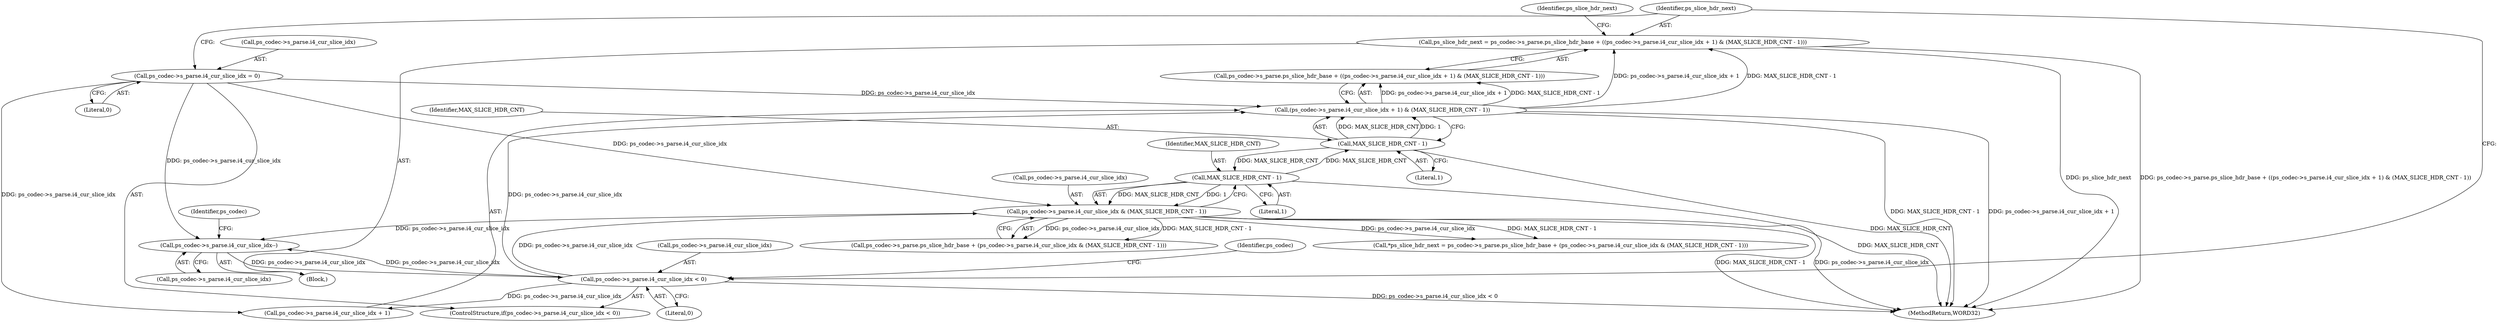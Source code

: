 digraph "0_Android_87fb7909c49e6a4510ba86ace1ffc83459c7e1b9@pointer" {
"1001044" [label="(Call,ps_slice_hdr_next = ps_codec->s_parse.ps_slice_hdr_base + ((ps_codec->s_parse.i4_cur_slice_idx + 1) & (MAX_SLICE_HDR_CNT - 1)))"];
"1001052" [label="(Call,(ps_codec->s_parse.i4_cur_slice_idx + 1) & (MAX_SLICE_HDR_CNT - 1))"];
"1001037" [label="(Call,ps_codec->s_parse.i4_cur_slice_idx = 0)"];
"1001030" [label="(Call,ps_codec->s_parse.i4_cur_slice_idx < 0)"];
"1001023" [label="(Call,ps_codec->s_parse.i4_cur_slice_idx--)"];
"1000818" [label="(Call,ps_codec->s_parse.i4_cur_slice_idx & (MAX_SLICE_HDR_CNT - 1))"];
"1000824" [label="(Call,MAX_SLICE_HDR_CNT - 1)"];
"1001060" [label="(Call,MAX_SLICE_HDR_CNT - 1)"];
"1000818" [label="(Call,ps_codec->s_parse.i4_cur_slice_idx & (MAX_SLICE_HDR_CNT - 1))"];
"1001061" [label="(Identifier,MAX_SLICE_HDR_CNT)"];
"1001036" [label="(Literal,0)"];
"1001052" [label="(Call,(ps_codec->s_parse.i4_cur_slice_idx + 1) & (MAX_SLICE_HDR_CNT - 1))"];
"1001023" [label="(Call,ps_codec->s_parse.i4_cur_slice_idx--)"];
"1001046" [label="(Call,ps_codec->s_parse.ps_slice_hdr_base + ((ps_codec->s_parse.i4_cur_slice_idx + 1) & (MAX_SLICE_HDR_CNT - 1)))"];
"1000810" [label="(Call,*ps_slice_hdr_next = ps_codec->s_parse.ps_slice_hdr_base + (ps_codec->s_parse.i4_cur_slice_idx & (MAX_SLICE_HDR_CNT - 1)))"];
"1000826" [label="(Literal,1)"];
"1000824" [label="(Call,MAX_SLICE_HDR_CNT - 1)"];
"1001053" [label="(Call,ps_codec->s_parse.i4_cur_slice_idx + 1)"];
"1001031" [label="(Call,ps_codec->s_parse.i4_cur_slice_idx)"];
"1001060" [label="(Call,MAX_SLICE_HDR_CNT - 1)"];
"1001037" [label="(Call,ps_codec->s_parse.i4_cur_slice_idx = 0)"];
"1001040" [label="(Identifier,ps_codec)"];
"1001044" [label="(Call,ps_slice_hdr_next = ps_codec->s_parse.ps_slice_hdr_base + ((ps_codec->s_parse.i4_cur_slice_idx + 1) & (MAX_SLICE_HDR_CNT - 1)))"];
"1001024" [label="(Call,ps_codec->s_parse.i4_cur_slice_idx)"];
"1001062" [label="(Literal,1)"];
"1001065" [label="(Identifier,ps_slice_hdr_next)"];
"1001021" [label="(Block,)"];
"1001038" [label="(Call,ps_codec->s_parse.i4_cur_slice_idx)"];
"1001045" [label="(Identifier,ps_slice_hdr_next)"];
"1001043" [label="(Literal,0)"];
"1000819" [label="(Call,ps_codec->s_parse.i4_cur_slice_idx)"];
"1001903" [label="(MethodReturn,WORD32)"];
"1001033" [label="(Identifier,ps_codec)"];
"1001030" [label="(Call,ps_codec->s_parse.i4_cur_slice_idx < 0)"];
"1000812" [label="(Call,ps_codec->s_parse.ps_slice_hdr_base + (ps_codec->s_parse.i4_cur_slice_idx & (MAX_SLICE_HDR_CNT - 1)))"];
"1001029" [label="(ControlStructure,if(ps_codec->s_parse.i4_cur_slice_idx < 0))"];
"1000825" [label="(Identifier,MAX_SLICE_HDR_CNT)"];
"1001044" -> "1001021"  [label="AST: "];
"1001044" -> "1001046"  [label="CFG: "];
"1001045" -> "1001044"  [label="AST: "];
"1001046" -> "1001044"  [label="AST: "];
"1001065" -> "1001044"  [label="CFG: "];
"1001044" -> "1001903"  [label="DDG: ps_slice_hdr_next"];
"1001044" -> "1001903"  [label="DDG: ps_codec->s_parse.ps_slice_hdr_base + ((ps_codec->s_parse.i4_cur_slice_idx + 1) & (MAX_SLICE_HDR_CNT - 1))"];
"1001052" -> "1001044"  [label="DDG: ps_codec->s_parse.i4_cur_slice_idx + 1"];
"1001052" -> "1001044"  [label="DDG: MAX_SLICE_HDR_CNT - 1"];
"1001052" -> "1001046"  [label="AST: "];
"1001052" -> "1001060"  [label="CFG: "];
"1001053" -> "1001052"  [label="AST: "];
"1001060" -> "1001052"  [label="AST: "];
"1001046" -> "1001052"  [label="CFG: "];
"1001052" -> "1001903"  [label="DDG: MAX_SLICE_HDR_CNT - 1"];
"1001052" -> "1001903"  [label="DDG: ps_codec->s_parse.i4_cur_slice_idx + 1"];
"1001052" -> "1001046"  [label="DDG: ps_codec->s_parse.i4_cur_slice_idx + 1"];
"1001052" -> "1001046"  [label="DDG: MAX_SLICE_HDR_CNT - 1"];
"1001037" -> "1001052"  [label="DDG: ps_codec->s_parse.i4_cur_slice_idx"];
"1001030" -> "1001052"  [label="DDG: ps_codec->s_parse.i4_cur_slice_idx"];
"1001060" -> "1001052"  [label="DDG: MAX_SLICE_HDR_CNT"];
"1001060" -> "1001052"  [label="DDG: 1"];
"1001037" -> "1001029"  [label="AST: "];
"1001037" -> "1001043"  [label="CFG: "];
"1001038" -> "1001037"  [label="AST: "];
"1001043" -> "1001037"  [label="AST: "];
"1001045" -> "1001037"  [label="CFG: "];
"1001037" -> "1000818"  [label="DDG: ps_codec->s_parse.i4_cur_slice_idx"];
"1001037" -> "1001023"  [label="DDG: ps_codec->s_parse.i4_cur_slice_idx"];
"1001037" -> "1001053"  [label="DDG: ps_codec->s_parse.i4_cur_slice_idx"];
"1001030" -> "1001029"  [label="AST: "];
"1001030" -> "1001036"  [label="CFG: "];
"1001031" -> "1001030"  [label="AST: "];
"1001036" -> "1001030"  [label="AST: "];
"1001040" -> "1001030"  [label="CFG: "];
"1001045" -> "1001030"  [label="CFG: "];
"1001030" -> "1001903"  [label="DDG: ps_codec->s_parse.i4_cur_slice_idx < 0"];
"1001030" -> "1000818"  [label="DDG: ps_codec->s_parse.i4_cur_slice_idx"];
"1001030" -> "1001023"  [label="DDG: ps_codec->s_parse.i4_cur_slice_idx"];
"1001023" -> "1001030"  [label="DDG: ps_codec->s_parse.i4_cur_slice_idx"];
"1001030" -> "1001053"  [label="DDG: ps_codec->s_parse.i4_cur_slice_idx"];
"1001023" -> "1001021"  [label="AST: "];
"1001023" -> "1001024"  [label="CFG: "];
"1001024" -> "1001023"  [label="AST: "];
"1001033" -> "1001023"  [label="CFG: "];
"1000818" -> "1001023"  [label="DDG: ps_codec->s_parse.i4_cur_slice_idx"];
"1000818" -> "1000812"  [label="AST: "];
"1000818" -> "1000824"  [label="CFG: "];
"1000819" -> "1000818"  [label="AST: "];
"1000824" -> "1000818"  [label="AST: "];
"1000812" -> "1000818"  [label="CFG: "];
"1000818" -> "1001903"  [label="DDG: MAX_SLICE_HDR_CNT - 1"];
"1000818" -> "1001903"  [label="DDG: ps_codec->s_parse.i4_cur_slice_idx"];
"1000818" -> "1000810"  [label="DDG: ps_codec->s_parse.i4_cur_slice_idx"];
"1000818" -> "1000810"  [label="DDG: MAX_SLICE_HDR_CNT - 1"];
"1000818" -> "1000812"  [label="DDG: ps_codec->s_parse.i4_cur_slice_idx"];
"1000818" -> "1000812"  [label="DDG: MAX_SLICE_HDR_CNT - 1"];
"1000824" -> "1000818"  [label="DDG: MAX_SLICE_HDR_CNT"];
"1000824" -> "1000818"  [label="DDG: 1"];
"1000824" -> "1000826"  [label="CFG: "];
"1000825" -> "1000824"  [label="AST: "];
"1000826" -> "1000824"  [label="AST: "];
"1000824" -> "1001903"  [label="DDG: MAX_SLICE_HDR_CNT"];
"1001060" -> "1000824"  [label="DDG: MAX_SLICE_HDR_CNT"];
"1000824" -> "1001060"  [label="DDG: MAX_SLICE_HDR_CNT"];
"1001060" -> "1001062"  [label="CFG: "];
"1001061" -> "1001060"  [label="AST: "];
"1001062" -> "1001060"  [label="AST: "];
"1001060" -> "1001903"  [label="DDG: MAX_SLICE_HDR_CNT"];
}
